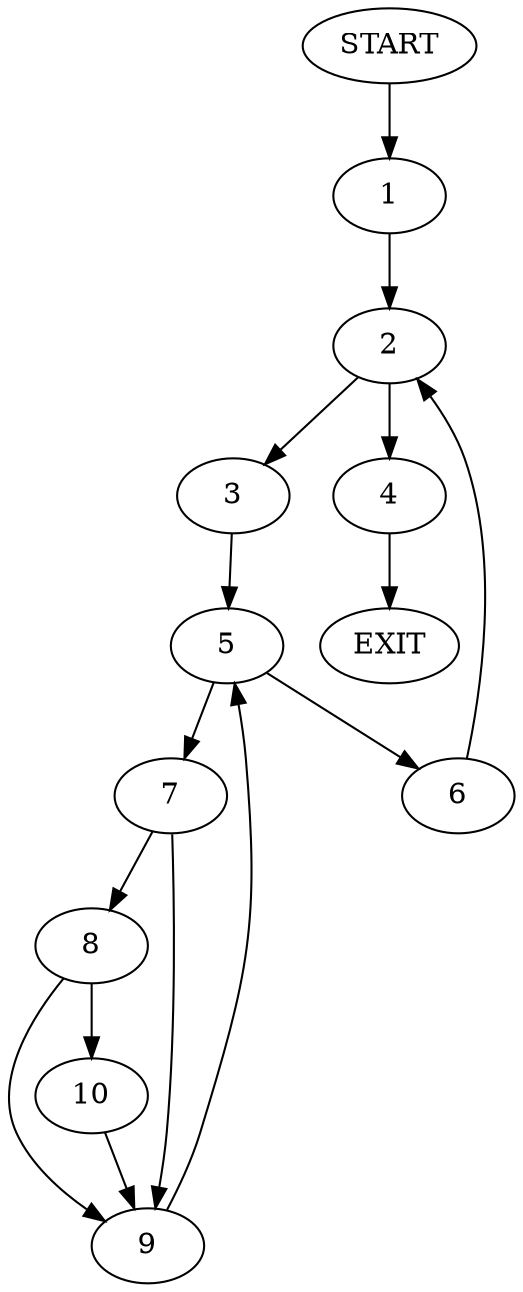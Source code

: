 digraph {
0 [label="START"]
11 [label="EXIT"]
0 -> 1
1 -> 2
2 -> 3
2 -> 4
4 -> 11
3 -> 5
5 -> 6
5 -> 7
7 -> 8
7 -> 9
6 -> 2
8 -> 10
8 -> 9
9 -> 5
10 -> 9
}
